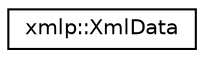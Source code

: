 digraph "Graphical Class Hierarchy"
{
 // LATEX_PDF_SIZE
  edge [fontname="Helvetica",fontsize="10",labelfontname="Helvetica",labelfontsize="10"];
  node [fontname="Helvetica",fontsize="10",shape=record];
  rankdir="LR";
  Node0 [label="xmlp::XmlData",height=0.2,width=0.4,color="black", fillcolor="white", style="filled",URL="$structxmlp_1_1_xml_data.html",tooltip="Struct to store all required information about xml data"];
}
